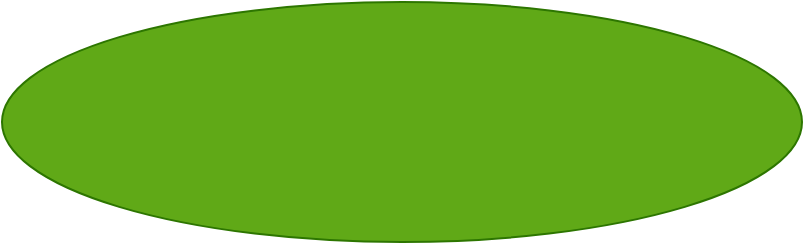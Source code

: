 <mxfile>
    <diagram id="blOjhu53w0hNtLSzFx8I" name="Page-1">
        <mxGraphModel dx="746" dy="587" grid="1" gridSize="10" guides="1" tooltips="1" connect="1" arrows="1" fold="1" page="1" pageScale="1" pageWidth="850" pageHeight="1100" math="0" shadow="0">
            <root>
                <mxCell id="0"/>
                <mxCell id="1" parent="0"/>
                <mxCell id="2" value="" style="ellipse;whiteSpace=wrap;html=1;fillColor=#60a917;fontColor=#ffffff;strokeColor=#2D7600;" parent="1" vertex="1">
                    <mxGeometry x="190" y="220" width="400" height="120" as="geometry"/>
                </mxCell>
            </root>
        </mxGraphModel>
    </diagram>
</mxfile>